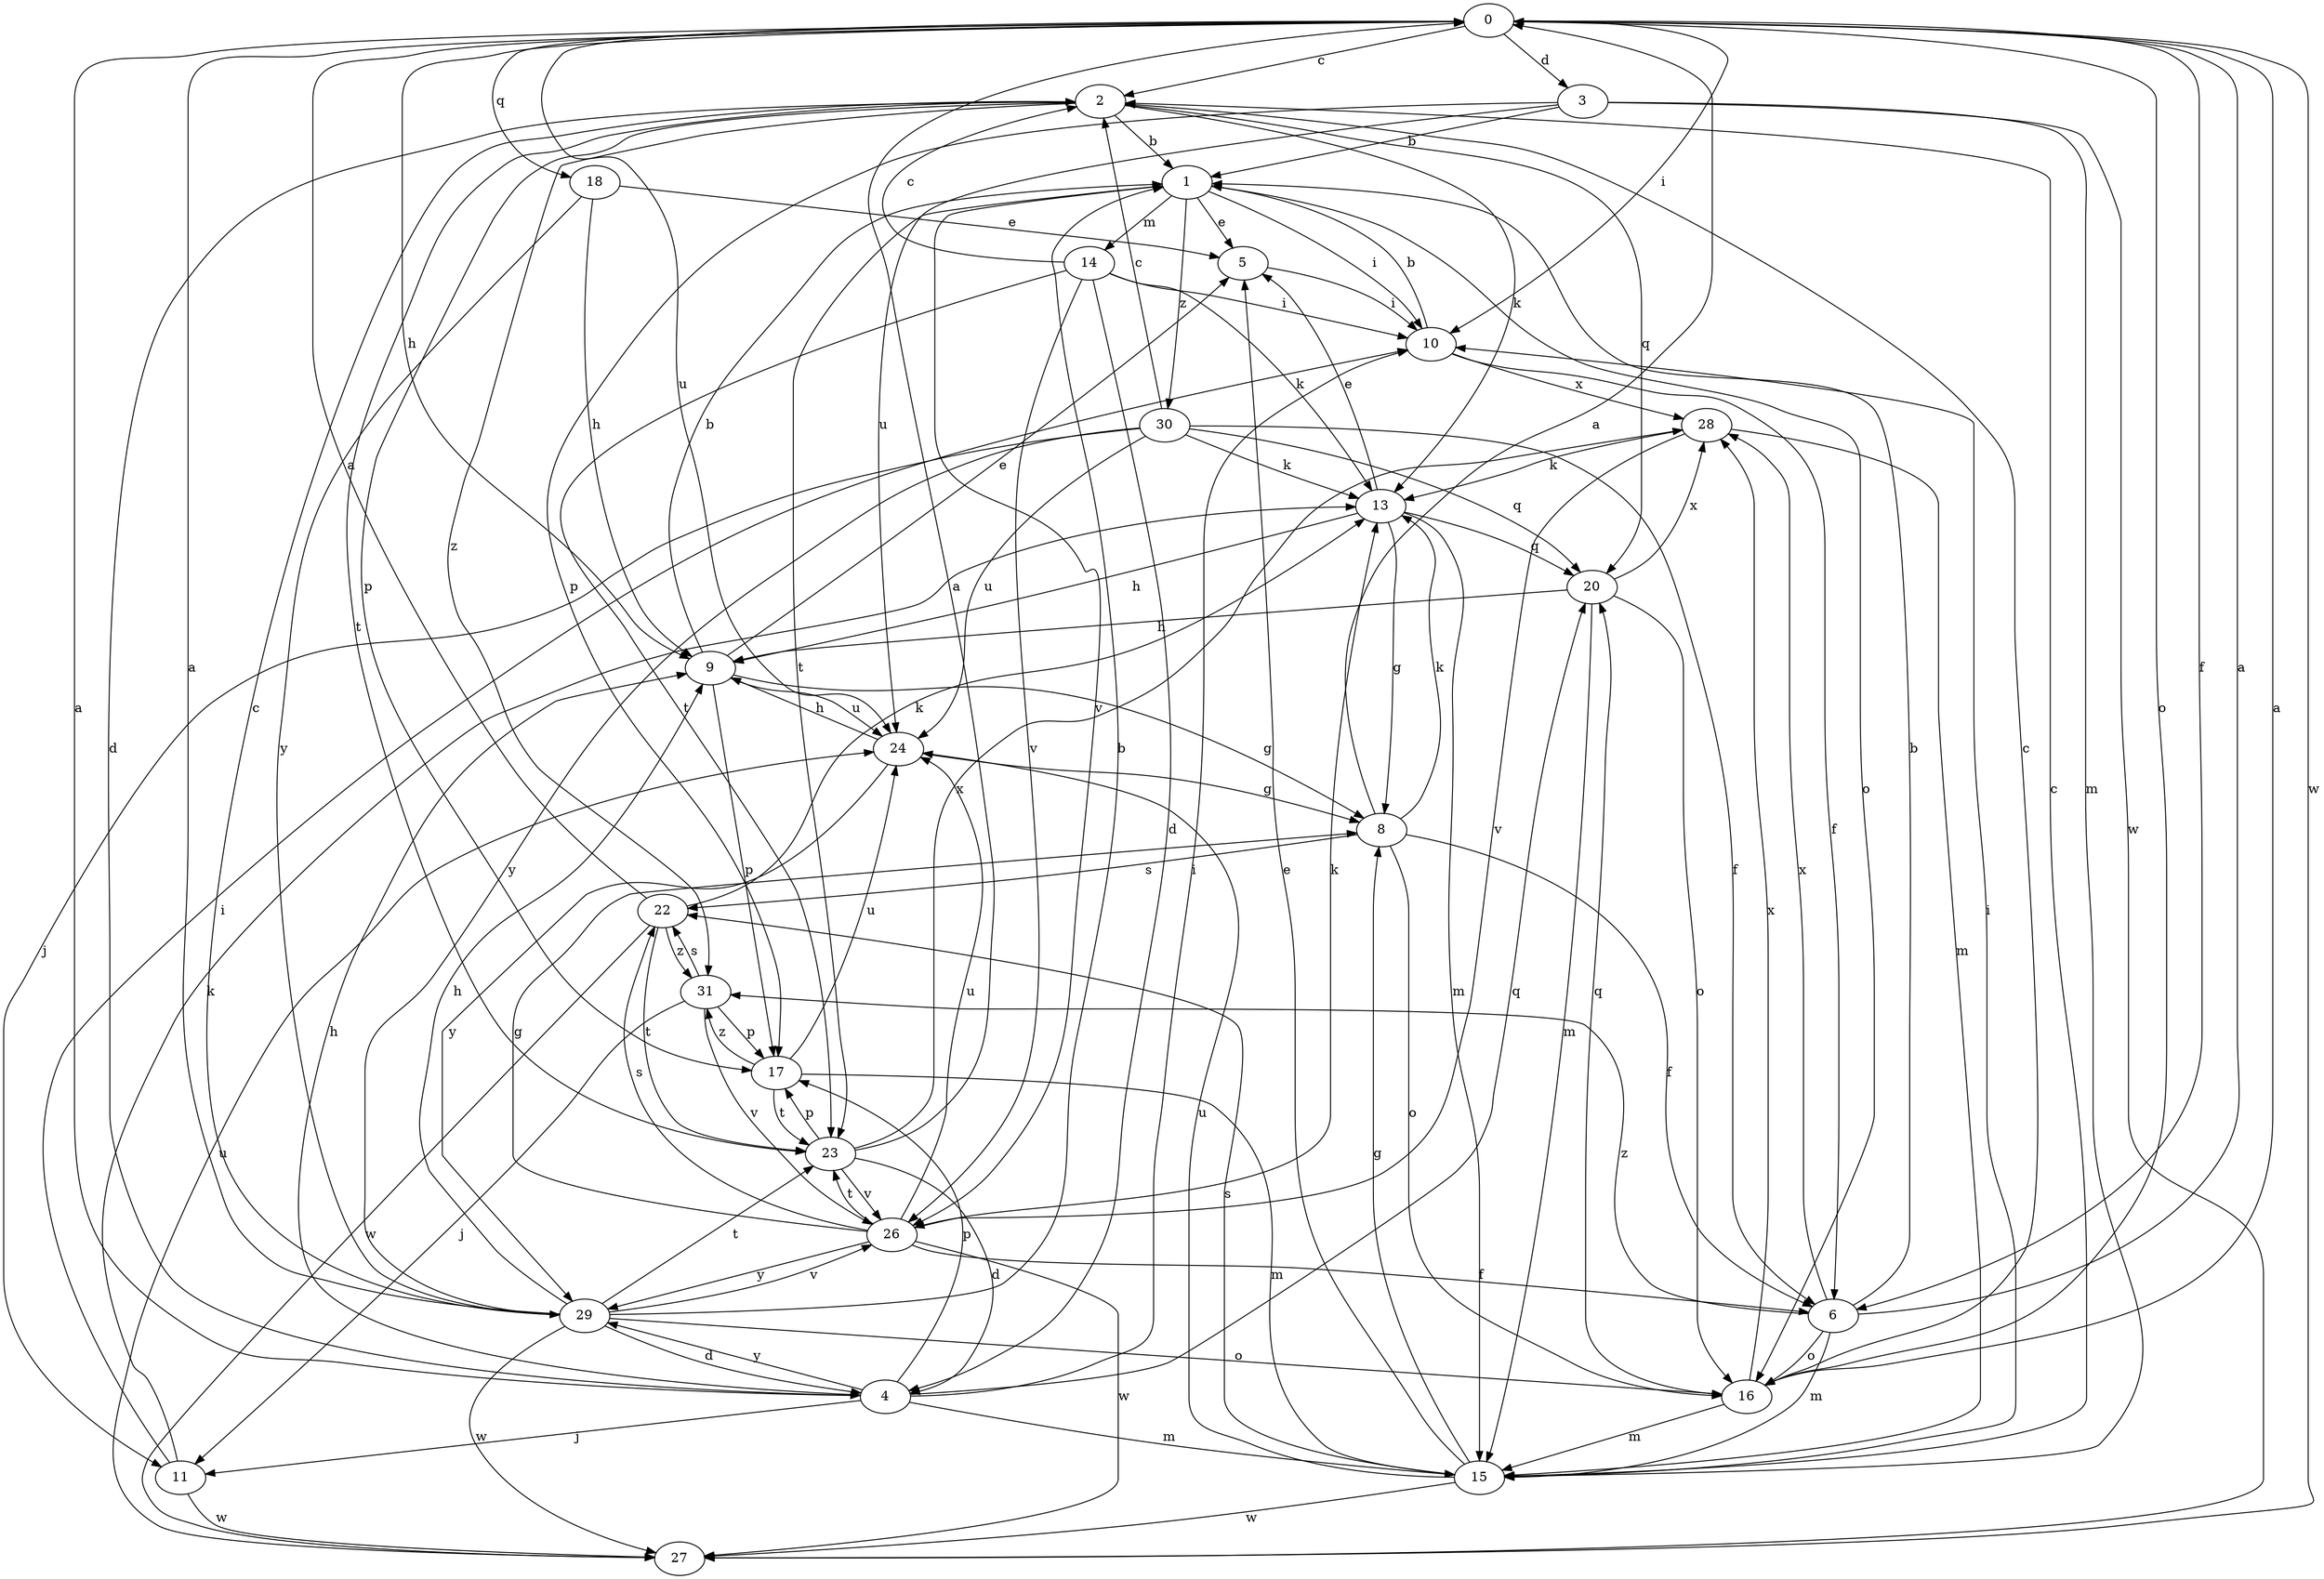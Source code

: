 strict digraph  {
0;
1;
2;
3;
4;
5;
6;
8;
9;
10;
11;
13;
14;
15;
16;
17;
18;
20;
22;
23;
24;
26;
27;
28;
29;
30;
31;
0 -> 2  [label=c];
0 -> 3  [label=d];
0 -> 6  [label=f];
0 -> 9  [label=h];
0 -> 10  [label=i];
0 -> 16  [label=o];
0 -> 18  [label=q];
0 -> 24  [label=u];
0 -> 27  [label=w];
1 -> 5  [label=e];
1 -> 10  [label=i];
1 -> 14  [label=m];
1 -> 16  [label=o];
1 -> 23  [label=t];
1 -> 26  [label=v];
1 -> 30  [label=z];
2 -> 1  [label=b];
2 -> 4  [label=d];
2 -> 13  [label=k];
2 -> 17  [label=p];
2 -> 20  [label=q];
2 -> 23  [label=t];
2 -> 31  [label=z];
3 -> 1  [label=b];
3 -> 15  [label=m];
3 -> 17  [label=p];
3 -> 24  [label=u];
3 -> 27  [label=w];
4 -> 0  [label=a];
4 -> 9  [label=h];
4 -> 10  [label=i];
4 -> 11  [label=j];
4 -> 15  [label=m];
4 -> 17  [label=p];
4 -> 20  [label=q];
4 -> 29  [label=y];
5 -> 10  [label=i];
6 -> 0  [label=a];
6 -> 1  [label=b];
6 -> 15  [label=m];
6 -> 16  [label=o];
6 -> 28  [label=x];
6 -> 31  [label=z];
8 -> 0  [label=a];
8 -> 6  [label=f];
8 -> 13  [label=k];
8 -> 16  [label=o];
8 -> 22  [label=s];
9 -> 1  [label=b];
9 -> 5  [label=e];
9 -> 8  [label=g];
9 -> 17  [label=p];
9 -> 24  [label=u];
10 -> 1  [label=b];
10 -> 6  [label=f];
10 -> 28  [label=x];
11 -> 10  [label=i];
11 -> 13  [label=k];
11 -> 27  [label=w];
13 -> 5  [label=e];
13 -> 8  [label=g];
13 -> 9  [label=h];
13 -> 15  [label=m];
13 -> 20  [label=q];
14 -> 2  [label=c];
14 -> 4  [label=d];
14 -> 10  [label=i];
14 -> 13  [label=k];
14 -> 23  [label=t];
14 -> 26  [label=v];
15 -> 2  [label=c];
15 -> 5  [label=e];
15 -> 8  [label=g];
15 -> 10  [label=i];
15 -> 22  [label=s];
15 -> 24  [label=u];
15 -> 27  [label=w];
16 -> 0  [label=a];
16 -> 2  [label=c];
16 -> 15  [label=m];
16 -> 20  [label=q];
16 -> 28  [label=x];
17 -> 15  [label=m];
17 -> 23  [label=t];
17 -> 24  [label=u];
17 -> 31  [label=z];
18 -> 5  [label=e];
18 -> 9  [label=h];
18 -> 29  [label=y];
20 -> 9  [label=h];
20 -> 15  [label=m];
20 -> 16  [label=o];
20 -> 28  [label=x];
22 -> 0  [label=a];
22 -> 13  [label=k];
22 -> 23  [label=t];
22 -> 27  [label=w];
22 -> 31  [label=z];
23 -> 0  [label=a];
23 -> 4  [label=d];
23 -> 17  [label=p];
23 -> 26  [label=v];
23 -> 28  [label=x];
24 -> 8  [label=g];
24 -> 9  [label=h];
24 -> 29  [label=y];
26 -> 6  [label=f];
26 -> 8  [label=g];
26 -> 13  [label=k];
26 -> 22  [label=s];
26 -> 23  [label=t];
26 -> 24  [label=u];
26 -> 27  [label=w];
26 -> 29  [label=y];
27 -> 24  [label=u];
28 -> 13  [label=k];
28 -> 15  [label=m];
28 -> 26  [label=v];
29 -> 0  [label=a];
29 -> 1  [label=b];
29 -> 2  [label=c];
29 -> 4  [label=d];
29 -> 9  [label=h];
29 -> 16  [label=o];
29 -> 23  [label=t];
29 -> 26  [label=v];
29 -> 27  [label=w];
30 -> 2  [label=c];
30 -> 6  [label=f];
30 -> 11  [label=j];
30 -> 13  [label=k];
30 -> 20  [label=q];
30 -> 24  [label=u];
30 -> 29  [label=y];
31 -> 11  [label=j];
31 -> 17  [label=p];
31 -> 22  [label=s];
31 -> 26  [label=v];
}
